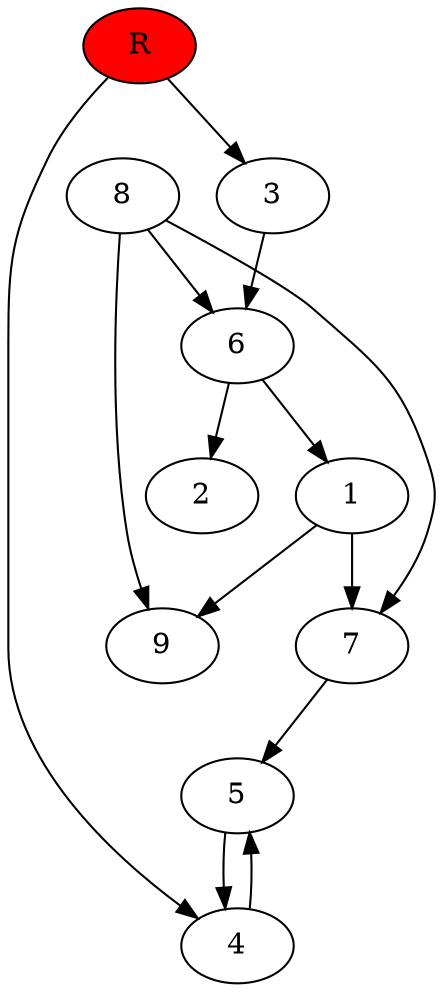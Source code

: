 digraph prb34607 {
	1
	2
	3
	4
	5
	6
	7
	8
	R [fillcolor="#ff0000" style=filled]
	1 -> 7
	1 -> 9
	3 -> 6
	4 -> 5
	5 -> 4
	6 -> 1
	6 -> 2
	7 -> 5
	8 -> 6
	8 -> 7
	8 -> 9
	R -> 3
	R -> 4
}
